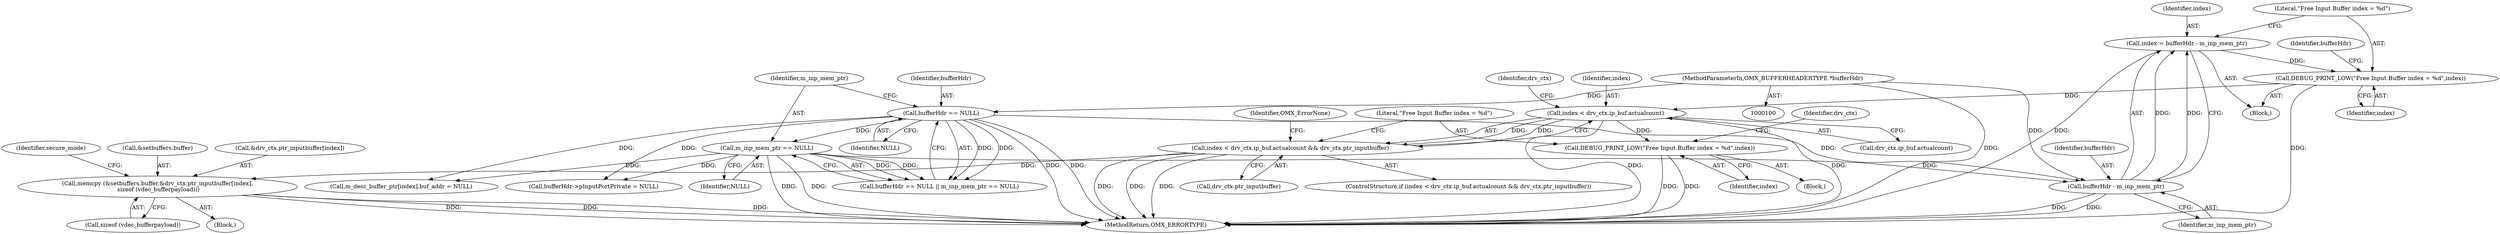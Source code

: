 digraph "0_Android_5b82f4f90c3d531313714df4b936f92fb0ff15cf_2@integer" {
"1000118" [label="(Call,index = bufferHdr - m_inp_mem_ptr)"];
"1000120" [label="(Call,bufferHdr - m_inp_mem_ptr)"];
"1000109" [label="(Call,bufferHdr == NULL)"];
"1000101" [label="(MethodParameterIn,OMX_BUFFERHEADERTYPE *bufferHdr)"];
"1000112" [label="(Call,m_inp_mem_ptr == NULL)"];
"1000123" [label="(Call,DEBUG_PRINT_LOW(\"Free Input Buffer index = %d\",index))"];
"1000134" [label="(Call,index < drv_ctx.ip_buf.actualcount)"];
"1000133" [label="(Call,index < drv_ctx.ip_buf.actualcount && drv_ctx.ptr_inputbuffer)"];
"1000165" [label="(Call,memcpy (&setbuffers.buffer,&drv_ctx.ptr_inputbuffer[index],\n sizeof (vdec_bufferpayload)))"];
"1000145" [label="(Call,DEBUG_PRINT_LOW(\"Free Input Buffer index = %d\",index))"];
"1000133" [label="(Call,index < drv_ctx.ip_buf.actualcount && drv_ctx.ptr_inputbuffer)"];
"1000124" [label="(Literal,\"Free Input Buffer index = %d\")"];
"1000114" [label="(Identifier,NULL)"];
"1000280" [label="(MethodReturn,OMX_ERRORTYPE)"];
"1000279" [label="(Identifier,OMX_ErrorNone)"];
"1000141" [label="(Call,drv_ctx.ptr_inputbuffer)"];
"1000134" [label="(Call,index < drv_ctx.ip_buf.actualcount)"];
"1000118" [label="(Call,index = bufferHdr - m_inp_mem_ptr)"];
"1000123" [label="(Call,DEBUG_PRINT_LOW(\"Free Input Buffer index = %d\",index))"];
"1000125" [label="(Identifier,index)"];
"1000166" [label="(Call,&setbuffers.buffer)"];
"1000119" [label="(Identifier,index)"];
"1000257" [label="(Call,m_desc_buffer_ptr[index].buf_addr = NULL)"];
"1000120" [label="(Call,bufferHdr - m_inp_mem_ptr)"];
"1000142" [label="(Identifier,drv_ctx)"];
"1000110" [label="(Identifier,bufferHdr)"];
"1000129" [label="(Identifier,bufferHdr)"];
"1000145" [label="(Call,DEBUG_PRINT_LOW(\"Free Input Buffer index = %d\",index))"];
"1000127" [label="(Call,bufferHdr->pInputPortPrivate = NULL)"];
"1000108" [label="(Call,bufferHdr == NULL || m_inp_mem_ptr == NULL)"];
"1000144" [label="(Block,)"];
"1000176" [label="(Call,sizeof (vdec_bufferpayload))"];
"1000135" [label="(Identifier,index)"];
"1000170" [label="(Call,&drv_ctx.ptr_inputbuffer[index])"];
"1000146" [label="(Literal,\"Free Input Buffer index = %d\")"];
"1000121" [label="(Identifier,bufferHdr)"];
"1000112" [label="(Call,m_inp_mem_ptr == NULL)"];
"1000111" [label="(Identifier,NULL)"];
"1000101" [label="(MethodParameterIn,OMX_BUFFERHEADERTYPE *bufferHdr)"];
"1000158" [label="(Block,)"];
"1000180" [label="(Identifier,secure_mode)"];
"1000102" [label="(Block,)"];
"1000113" [label="(Identifier,m_inp_mem_ptr)"];
"1000153" [label="(Identifier,drv_ctx)"];
"1000109" [label="(Call,bufferHdr == NULL)"];
"1000132" [label="(ControlStructure,if (index < drv_ctx.ip_buf.actualcount && drv_ctx.ptr_inputbuffer))"];
"1000122" [label="(Identifier,m_inp_mem_ptr)"];
"1000147" [label="(Identifier,index)"];
"1000165" [label="(Call,memcpy (&setbuffers.buffer,&drv_ctx.ptr_inputbuffer[index],\n sizeof (vdec_bufferpayload)))"];
"1000136" [label="(Call,drv_ctx.ip_buf.actualcount)"];
"1000118" -> "1000102"  [label="AST: "];
"1000118" -> "1000120"  [label="CFG: "];
"1000119" -> "1000118"  [label="AST: "];
"1000120" -> "1000118"  [label="AST: "];
"1000124" -> "1000118"  [label="CFG: "];
"1000118" -> "1000280"  [label="DDG: "];
"1000120" -> "1000118"  [label="DDG: "];
"1000120" -> "1000118"  [label="DDG: "];
"1000118" -> "1000123"  [label="DDG: "];
"1000120" -> "1000122"  [label="CFG: "];
"1000121" -> "1000120"  [label="AST: "];
"1000122" -> "1000120"  [label="AST: "];
"1000120" -> "1000280"  [label="DDG: "];
"1000120" -> "1000280"  [label="DDG: "];
"1000109" -> "1000120"  [label="DDG: "];
"1000101" -> "1000120"  [label="DDG: "];
"1000112" -> "1000120"  [label="DDG: "];
"1000109" -> "1000108"  [label="AST: "];
"1000109" -> "1000111"  [label="CFG: "];
"1000110" -> "1000109"  [label="AST: "];
"1000111" -> "1000109"  [label="AST: "];
"1000113" -> "1000109"  [label="CFG: "];
"1000108" -> "1000109"  [label="CFG: "];
"1000109" -> "1000280"  [label="DDG: "];
"1000109" -> "1000280"  [label="DDG: "];
"1000109" -> "1000108"  [label="DDG: "];
"1000109" -> "1000108"  [label="DDG: "];
"1000101" -> "1000109"  [label="DDG: "];
"1000109" -> "1000112"  [label="DDG: "];
"1000109" -> "1000127"  [label="DDG: "];
"1000109" -> "1000257"  [label="DDG: "];
"1000101" -> "1000100"  [label="AST: "];
"1000101" -> "1000280"  [label="DDG: "];
"1000112" -> "1000108"  [label="AST: "];
"1000112" -> "1000114"  [label="CFG: "];
"1000113" -> "1000112"  [label="AST: "];
"1000114" -> "1000112"  [label="AST: "];
"1000108" -> "1000112"  [label="CFG: "];
"1000112" -> "1000280"  [label="DDG: "];
"1000112" -> "1000280"  [label="DDG: "];
"1000112" -> "1000108"  [label="DDG: "];
"1000112" -> "1000108"  [label="DDG: "];
"1000112" -> "1000127"  [label="DDG: "];
"1000112" -> "1000257"  [label="DDG: "];
"1000123" -> "1000102"  [label="AST: "];
"1000123" -> "1000125"  [label="CFG: "];
"1000124" -> "1000123"  [label="AST: "];
"1000125" -> "1000123"  [label="AST: "];
"1000129" -> "1000123"  [label="CFG: "];
"1000123" -> "1000280"  [label="DDG: "];
"1000123" -> "1000134"  [label="DDG: "];
"1000134" -> "1000133"  [label="AST: "];
"1000134" -> "1000136"  [label="CFG: "];
"1000135" -> "1000134"  [label="AST: "];
"1000136" -> "1000134"  [label="AST: "];
"1000142" -> "1000134"  [label="CFG: "];
"1000133" -> "1000134"  [label="CFG: "];
"1000134" -> "1000280"  [label="DDG: "];
"1000134" -> "1000280"  [label="DDG: "];
"1000134" -> "1000133"  [label="DDG: "];
"1000134" -> "1000133"  [label="DDG: "];
"1000134" -> "1000145"  [label="DDG: "];
"1000133" -> "1000132"  [label="AST: "];
"1000133" -> "1000141"  [label="CFG: "];
"1000141" -> "1000133"  [label="AST: "];
"1000146" -> "1000133"  [label="CFG: "];
"1000279" -> "1000133"  [label="CFG: "];
"1000133" -> "1000280"  [label="DDG: "];
"1000133" -> "1000280"  [label="DDG: "];
"1000133" -> "1000280"  [label="DDG: "];
"1000133" -> "1000165"  [label="DDG: "];
"1000165" -> "1000158"  [label="AST: "];
"1000165" -> "1000176"  [label="CFG: "];
"1000166" -> "1000165"  [label="AST: "];
"1000170" -> "1000165"  [label="AST: "];
"1000176" -> "1000165"  [label="AST: "];
"1000180" -> "1000165"  [label="CFG: "];
"1000165" -> "1000280"  [label="DDG: "];
"1000165" -> "1000280"  [label="DDG: "];
"1000165" -> "1000280"  [label="DDG: "];
"1000145" -> "1000144"  [label="AST: "];
"1000145" -> "1000147"  [label="CFG: "];
"1000146" -> "1000145"  [label="AST: "];
"1000147" -> "1000145"  [label="AST: "];
"1000153" -> "1000145"  [label="CFG: "];
"1000145" -> "1000280"  [label="DDG: "];
"1000145" -> "1000280"  [label="DDG: "];
}
